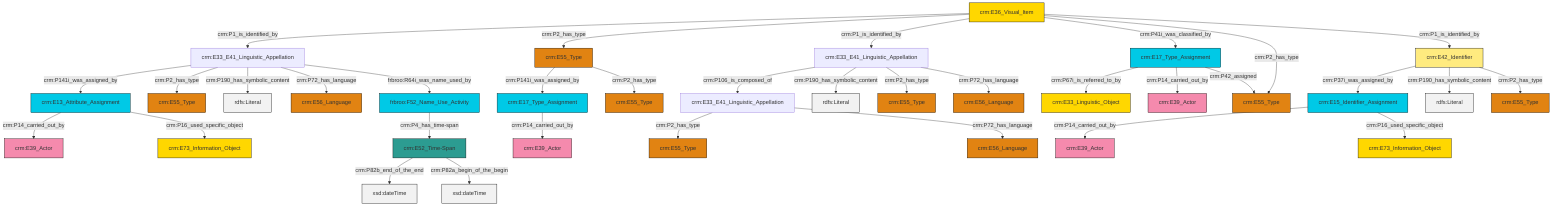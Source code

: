 graph TD
classDef Literal fill:#f2f2f2,stroke:#000000;
classDef CRM_Entity fill:#FFFFFF,stroke:#000000;
classDef Temporal_Entity fill:#00C9E6, stroke:#000000;
classDef Type fill:#E18312, stroke:#000000;
classDef Time-Span fill:#2C9C91, stroke:#000000;
classDef Appellation fill:#FFEB7F, stroke:#000000;
classDef Place fill:#008836, stroke:#000000;
classDef Persistent_Item fill:#B266B2, stroke:#000000;
classDef Conceptual_Object fill:#FFD700, stroke:#000000;
classDef Physical_Thing fill:#D2B48C, stroke:#000000;
classDef Actor fill:#f58aad, stroke:#000000;
classDef PC_Classes fill:#4ce600, stroke:#000000;
classDef Multi fill:#cccccc,stroke:#000000;

6["crm:E33_E41_Linguistic_Appellation"]:::Default -->|crm:P141i_was_assigned_by| 7["crm:E13_Attribute_Assignment"]:::Temporal_Entity
4["crm:E15_Identifier_Assignment"]:::Temporal_Entity -->|crm:P14_carried_out_by| 12["crm:E39_Actor"]:::Actor
8["crm:E42_Identifier"]:::Appellation -->|crm:P37i_was_assigned_by| 4["crm:E15_Identifier_Assignment"]:::Temporal_Entity
4["crm:E15_Identifier_Assignment"]:::Temporal_Entity -->|crm:P16_used_specific_object| 10["crm:E73_Information_Object"]:::Conceptual_Object
17["crm:E36_Visual_Item"]:::Conceptual_Object -->|crm:P1_is_identified_by| 6["crm:E33_E41_Linguistic_Appellation"]:::Default
19["crm:E55_Type"]:::Type -->|crm:P141i_was_assigned_by| 20["crm:E17_Type_Assignment"]:::Temporal_Entity
15["crm:E33_E41_Linguistic_Appellation"]:::Default -->|crm:P106_is_composed_of| 21["crm:E33_E41_Linguistic_Appellation"]:::Default
8["crm:E42_Identifier"]:::Appellation -->|crm:P190_has_symbolic_content| 22[rdfs:Literal]:::Literal
17["crm:E36_Visual_Item"]:::Conceptual_Object -->|crm:P2_has_type| 19["crm:E55_Type"]:::Type
21["crm:E33_E41_Linguistic_Appellation"]:::Default -->|crm:P2_has_type| 2["crm:E55_Type"]:::Type
20["crm:E17_Type_Assignment"]:::Temporal_Entity -->|crm:P14_carried_out_by| 24["crm:E39_Actor"]:::Actor
29["crm:E52_Time-Span"]:::Time-Span -->|crm:P82b_end_of_the_end| 30[xsd:dateTime]:::Literal
7["crm:E13_Attribute_Assignment"]:::Temporal_Entity -->|crm:P14_carried_out_by| 31["crm:E39_Actor"]:::Actor
15["crm:E33_E41_Linguistic_Appellation"]:::Default -->|crm:P190_has_symbolic_content| 34[rdfs:Literal]:::Literal
6["crm:E33_E41_Linguistic_Appellation"]:::Default -->|crm:P2_has_type| 36["crm:E55_Type"]:::Type
6["crm:E33_E41_Linguistic_Appellation"]:::Default -->|crm:P190_has_symbolic_content| 38[rdfs:Literal]:::Literal
6["crm:E33_E41_Linguistic_Appellation"]:::Default -->|crm:P72_has_language| 39["crm:E56_Language"]:::Type
8["crm:E42_Identifier"]:::Appellation -->|crm:P2_has_type| 42["crm:E55_Type"]:::Type
44["crm:E17_Type_Assignment"]:::Temporal_Entity -->|crm:P67i_is_referred_to_by| 45["crm:E33_Linguistic_Object"]:::Conceptual_Object
15["crm:E33_E41_Linguistic_Appellation"]:::Default -->|crm:P2_has_type| 49["crm:E55_Type"]:::Type
17["crm:E36_Visual_Item"]:::Conceptual_Object -->|crm:P1_is_identified_by| 15["crm:E33_E41_Linguistic_Appellation"]:::Default
6["crm:E33_E41_Linguistic_Appellation"]:::Default -->|frbroo:R64i_was_name_used_by| 50["frbroo:F52_Name_Use_Activity"]:::Temporal_Entity
17["crm:E36_Visual_Item"]:::Conceptual_Object -->|crm:P41i_was_classified_by| 44["crm:E17_Type_Assignment"]:::Temporal_Entity
44["crm:E17_Type_Assignment"]:::Temporal_Entity -->|crm:P14_carried_out_by| 13["crm:E39_Actor"]:::Actor
21["crm:E33_E41_Linguistic_Appellation"]:::Default -->|crm:P72_has_language| 47["crm:E56_Language"]:::Type
44["crm:E17_Type_Assignment"]:::Temporal_Entity -->|crm:P42_assigned| 0["crm:E55_Type"]:::Type
50["frbroo:F52_Name_Use_Activity"]:::Temporal_Entity -->|crm:P4_has_time-span| 29["crm:E52_Time-Span"]:::Time-Span
29["crm:E52_Time-Span"]:::Time-Span -->|crm:P82a_begin_of_the_begin| 56[xsd:dateTime]:::Literal
7["crm:E13_Attribute_Assignment"]:::Temporal_Entity -->|crm:P16_used_specific_object| 32["crm:E73_Information_Object"]:::Conceptual_Object
15["crm:E33_E41_Linguistic_Appellation"]:::Default -->|crm:P72_has_language| 58["crm:E56_Language"]:::Type
19["crm:E55_Type"]:::Type -->|crm:P2_has_type| 40["crm:E55_Type"]:::Type
17["crm:E36_Visual_Item"]:::Conceptual_Object -->|crm:P2_has_type| 0["crm:E55_Type"]:::Type
17["crm:E36_Visual_Item"]:::Conceptual_Object -->|crm:P1_is_identified_by| 8["crm:E42_Identifier"]:::Appellation